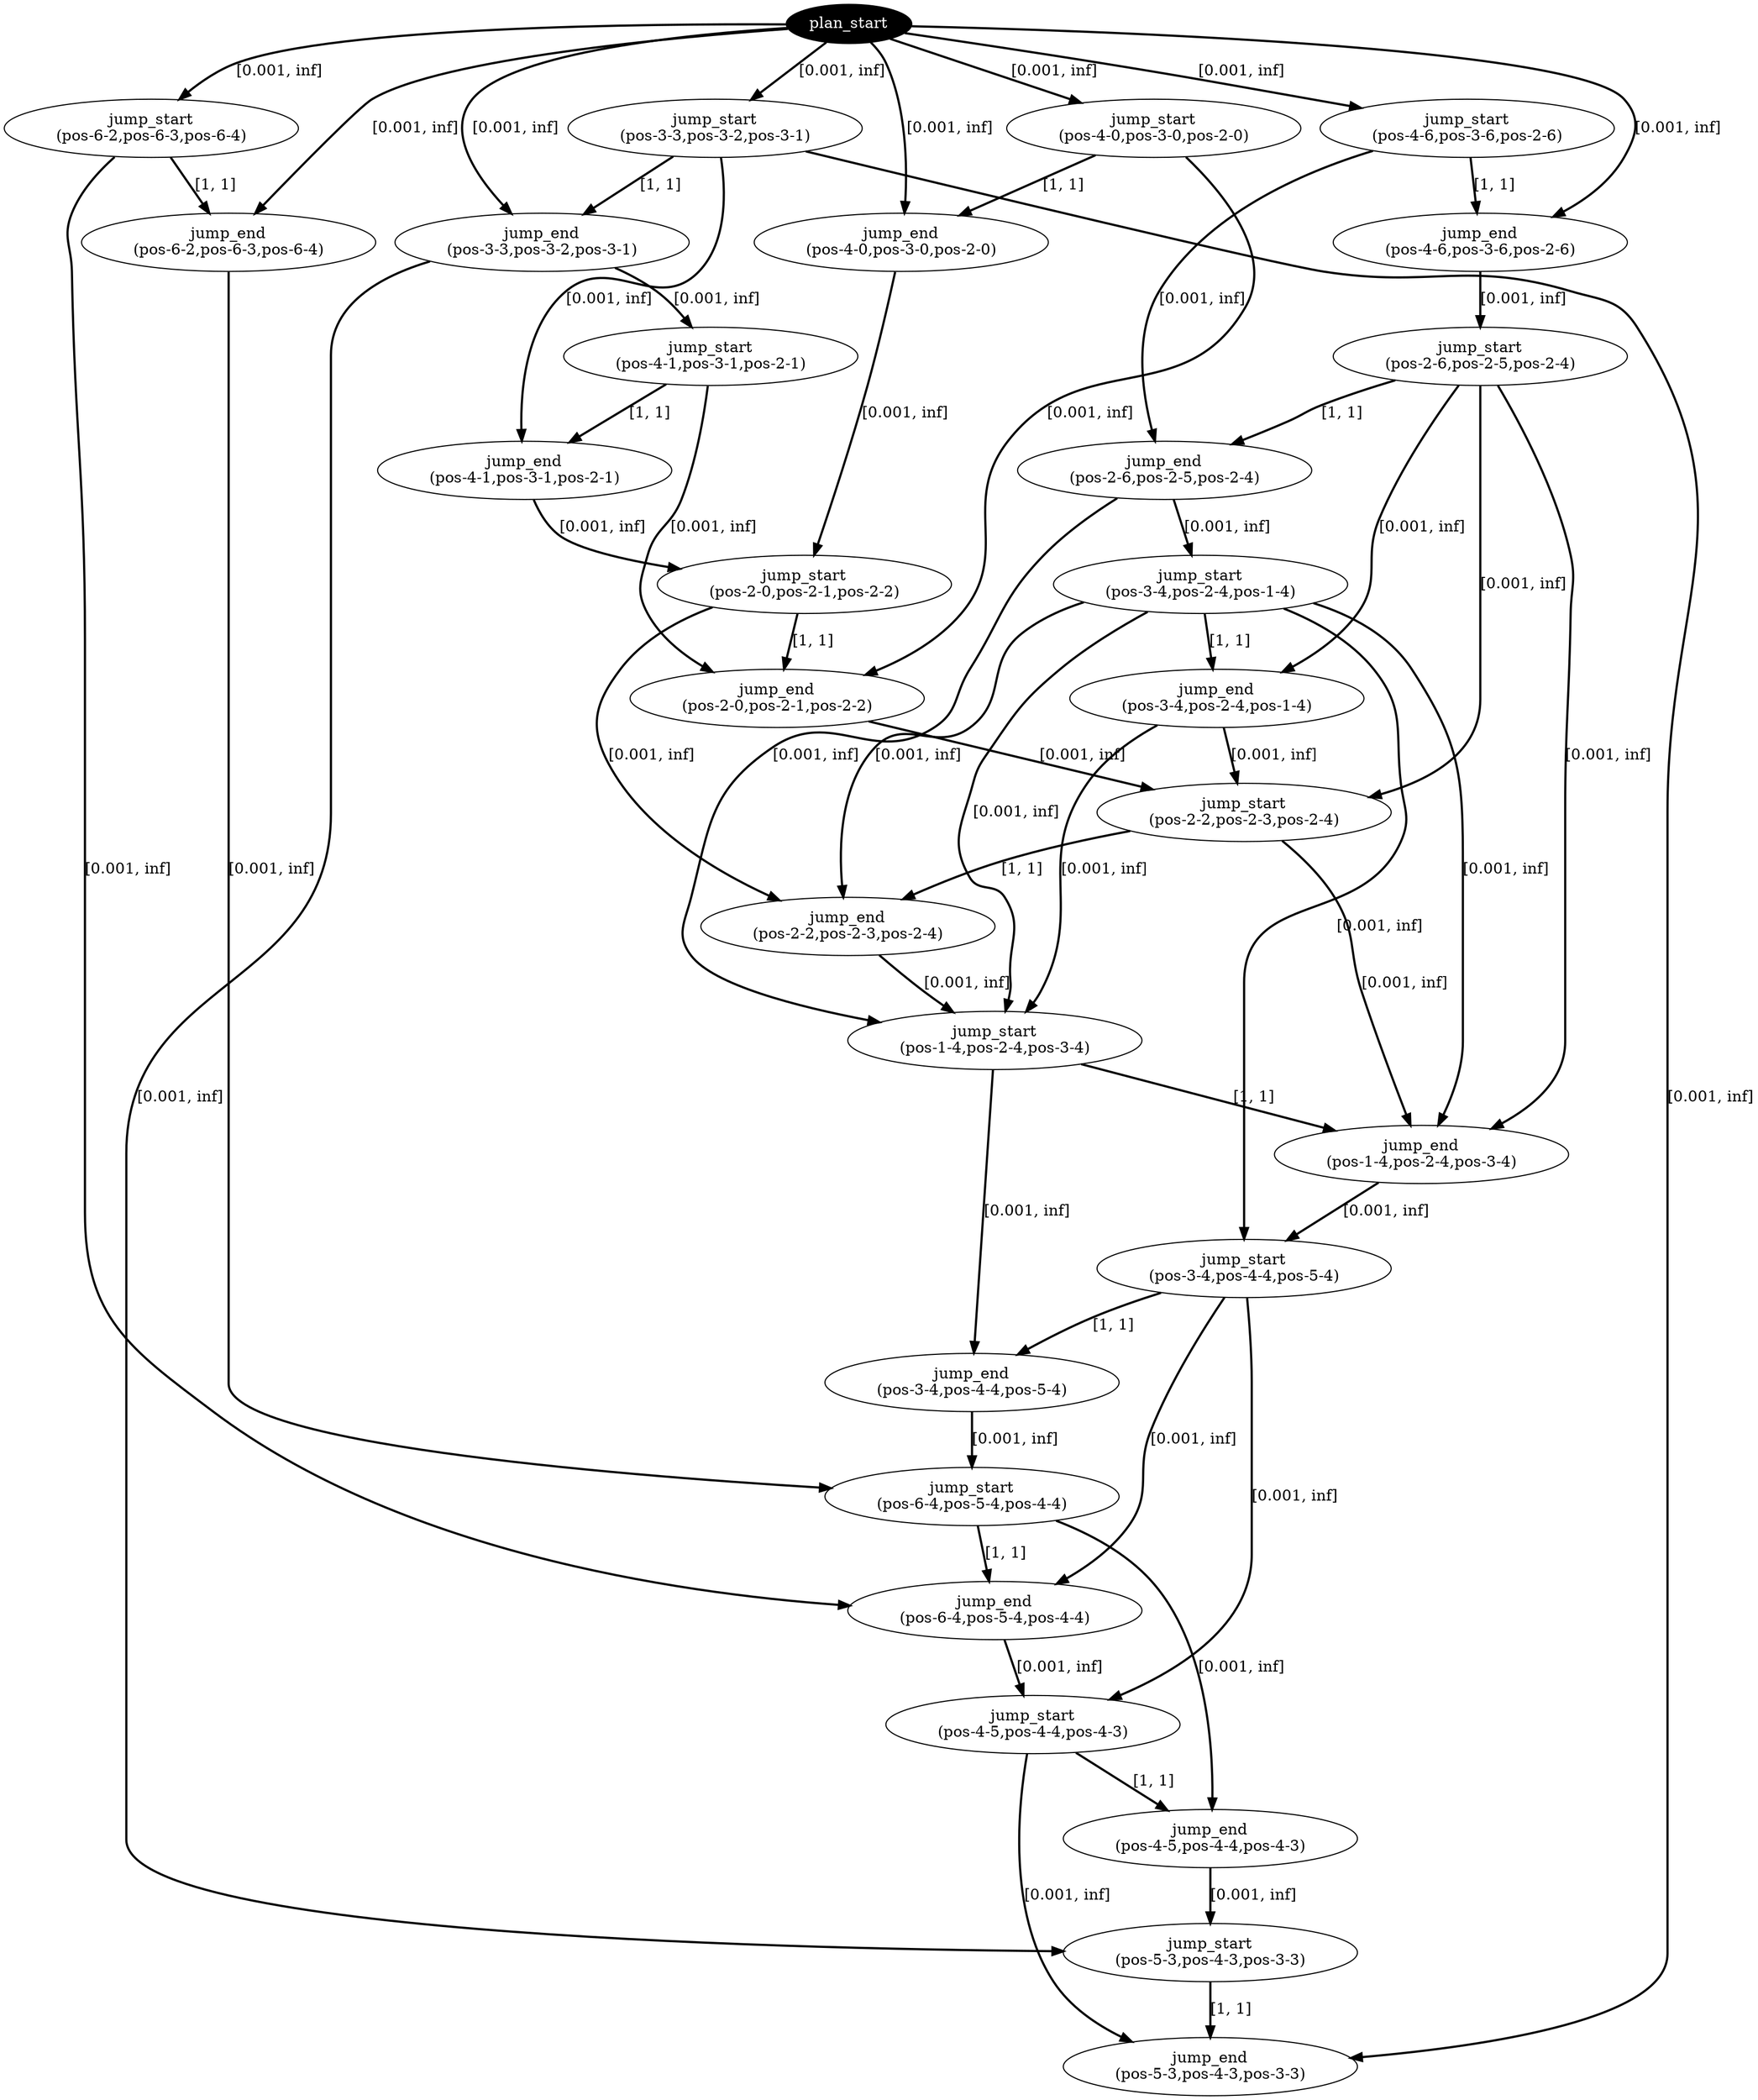 digraph plan {
0[ label="plan_start",style=filled,fillcolor=black,fontcolor=white];
1[ label="jump_start
(pos-4-6,pos-3-6,pos-2-6)"];
2[ label="jump_end
(pos-4-6,pos-3-6,pos-2-6)"];
3[ label="jump_start
(pos-4-0,pos-3-0,pos-2-0)"];
4[ label="jump_end
(pos-4-0,pos-3-0,pos-2-0)"];
5[ label="jump_start
(pos-3-3,pos-3-2,pos-3-1)"];
6[ label="jump_end
(pos-3-3,pos-3-2,pos-3-1)"];
7[ label="jump_start
(pos-6-2,pos-6-3,pos-6-4)"];
8[ label="jump_end
(pos-6-2,pos-6-3,pos-6-4)"];
9[ label="jump_start
(pos-2-6,pos-2-5,pos-2-4)"];
10[ label="jump_end
(pos-2-6,pos-2-5,pos-2-4)"];
11[ label="jump_start
(pos-4-1,pos-3-1,pos-2-1)"];
12[ label="jump_end
(pos-4-1,pos-3-1,pos-2-1)"];
13[ label="jump_start
(pos-3-4,pos-2-4,pos-1-4)"];
14[ label="jump_end
(pos-3-4,pos-2-4,pos-1-4)"];
15[ label="jump_start
(pos-2-0,pos-2-1,pos-2-2)"];
16[ label="jump_end
(pos-2-0,pos-2-1,pos-2-2)"];
17[ label="jump_start
(pos-2-2,pos-2-3,pos-2-4)"];
18[ label="jump_end
(pos-2-2,pos-2-3,pos-2-4)"];
19[ label="jump_start
(pos-1-4,pos-2-4,pos-3-4)"];
20[ label="jump_end
(pos-1-4,pos-2-4,pos-3-4)"];
21[ label="jump_start
(pos-3-4,pos-4-4,pos-5-4)"];
22[ label="jump_end
(pos-3-4,pos-4-4,pos-5-4)"];
23[ label="jump_start
(pos-6-4,pos-5-4,pos-4-4)"];
24[ label="jump_end
(pos-6-4,pos-5-4,pos-4-4)"];
25[ label="jump_start
(pos-4-5,pos-4-4,pos-4-3)"];
26[ label="jump_end
(pos-4-5,pos-4-4,pos-4-3)"];
27[ label="jump_start
(pos-5-3,pos-4-3,pos-3-3)"];
28[ label="jump_end
(pos-5-3,pos-4-3,pos-3-3)"];
"0" -> "1" [ label="[0.001, inf]" , penwidth=2, color="black"]
"0" -> "3" [ label="[0.001, inf]" , penwidth=2, color="black"]
"0" -> "5" [ label="[0.001, inf]" , penwidth=2, color="black"]
"0" -> "7" [ label="[0.001, inf]" , penwidth=2, color="black"]
"1" -> "2" [ label="[1, 1]" , penwidth=2, color="black"]
"0" -> "2" [ label="[0.001, inf]" , penwidth=2, color="black"]
"3" -> "4" [ label="[1, 1]" , penwidth=2, color="black"]
"0" -> "4" [ label="[0.001, inf]" , penwidth=2, color="black"]
"5" -> "6" [ label="[1, 1]" , penwidth=2, color="black"]
"0" -> "6" [ label="[0.001, inf]" , penwidth=2, color="black"]
"7" -> "8" [ label="[1, 1]" , penwidth=2, color="black"]
"0" -> "8" [ label="[0.001, inf]" , penwidth=2, color="black"]
"2" -> "9" [ label="[0.001, inf]" , penwidth=2, color="black"]
"6" -> "11" [ label="[0.001, inf]" , penwidth=2, color="black"]
"9" -> "10" [ label="[1, 1]" , penwidth=2, color="black"]
"1" -> "10" [ label="[0.001, inf]" , penwidth=2, color="black"]
"11" -> "12" [ label="[1, 1]" , penwidth=2, color="black"]
"5" -> "12" [ label="[0.001, inf]" , penwidth=2, color="black"]
"10" -> "13" [ label="[0.001, inf]" , penwidth=2, color="black"]
"4" -> "15" [ label="[0.001, inf]" , penwidth=2, color="black"]
"12" -> "15" [ label="[0.001, inf]" , penwidth=2, color="black"]
"13" -> "14" [ label="[1, 1]" , penwidth=2, color="black"]
"9" -> "14" [ label="[0.001, inf]" , penwidth=2, color="black"]
"15" -> "16" [ label="[1, 1]" , penwidth=2, color="black"]
"11" -> "16" [ label="[0.001, inf]" , penwidth=2, color="black"]
"3" -> "16" [ label="[0.001, inf]" , penwidth=2, color="black"]
"16" -> "17" [ label="[0.001, inf]" , penwidth=2, color="black"]
"14" -> "17" [ label="[0.001, inf]" , penwidth=2, color="black"]
"9" -> "17" [ label="[0.001, inf]" , penwidth=2, color="black"]
"17" -> "18" [ label="[1, 1]" , penwidth=2, color="black"]
"15" -> "18" [ label="[0.001, inf]" , penwidth=2, color="black"]
"13" -> "18" [ label="[0.001, inf]" , penwidth=2, color="black"]
"14" -> "19" [ label="[0.001, inf]" , penwidth=2, color="black"]
"18" -> "19" [ label="[0.001, inf]" , penwidth=2, color="black"]
"13" -> "19" [ label="[0.001, inf]" , penwidth=2, color="black"]
"10" -> "19" [ label="[0.001, inf]" , penwidth=2, color="black"]
"19" -> "20" [ label="[1, 1]" , penwidth=2, color="black"]
"17" -> "20" [ label="[0.001, inf]" , penwidth=2, color="black"]
"13" -> "20" [ label="[0.001, inf]" , penwidth=2, color="black"]
"9" -> "20" [ label="[0.001, inf]" , penwidth=2, color="black"]
"20" -> "21" [ label="[0.001, inf]" , penwidth=2, color="black"]
"13" -> "21" [ label="[0.001, inf]" , penwidth=2, color="black"]
"21" -> "22" [ label="[1, 1]" , penwidth=2, color="black"]
"19" -> "22" [ label="[0.001, inf]" , penwidth=2, color="black"]
"8" -> "23" [ label="[0.001, inf]" , penwidth=2, color="black"]
"22" -> "23" [ label="[0.001, inf]" , penwidth=2, color="black"]
"23" -> "24" [ label="[1, 1]" , penwidth=2, color="black"]
"21" -> "24" [ label="[0.001, inf]" , penwidth=2, color="black"]
"7" -> "24" [ label="[0.001, inf]" , penwidth=2, color="black"]
"24" -> "25" [ label="[0.001, inf]" , penwidth=2, color="black"]
"21" -> "25" [ label="[0.001, inf]" , penwidth=2, color="black"]
"25" -> "26" [ label="[1, 1]" , penwidth=2, color="black"]
"23" -> "26" [ label="[0.001, inf]" , penwidth=2, color="black"]
"26" -> "27" [ label="[0.001, inf]" , penwidth=2, color="black"]
"6" -> "27" [ label="[0.001, inf]" , penwidth=2, color="black"]
"27" -> "28" [ label="[1, 1]" , penwidth=2, color="black"]
"25" -> "28" [ label="[0.001, inf]" , penwidth=2, color="black"]
"5" -> "28" [ label="[0.001, inf]" , penwidth=2, color="black"]
}
